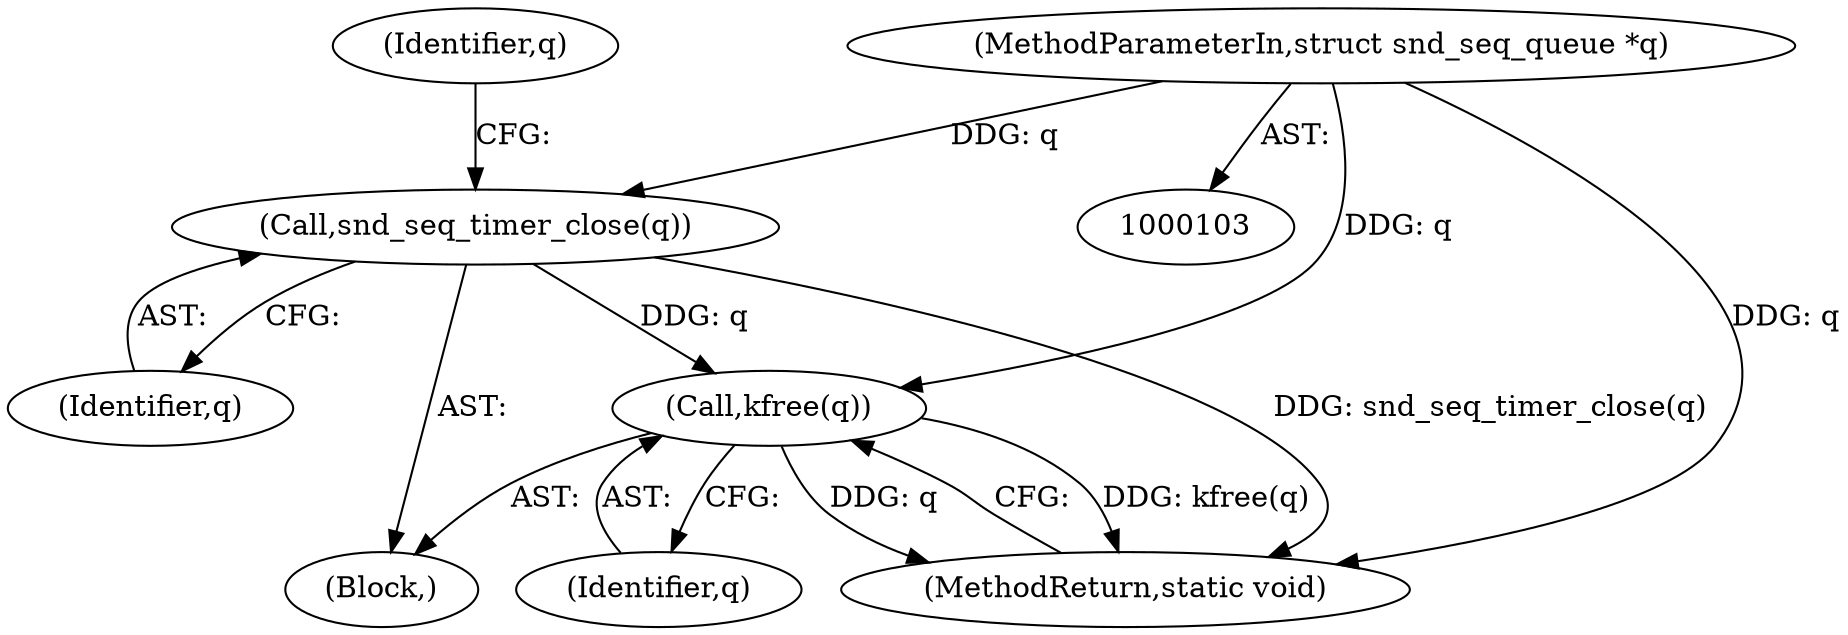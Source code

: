 digraph "0_linux_3567eb6af614dac436c4b16a8d426f9faed639b3@API" {
"1000115" [label="(Call,snd_seq_timer_close(q))"];
"1000104" [label="(MethodParameterIn,struct snd_seq_queue *q)"];
"1000142" [label="(Call,kfree(q))"];
"1000115" [label="(Call,snd_seq_timer_close(q))"];
"1000104" [label="(MethodParameterIn,struct snd_seq_queue *q)"];
"1000105" [label="(Block,)"];
"1000120" [label="(Identifier,q)"];
"1000142" [label="(Call,kfree(q))"];
"1000116" [label="(Identifier,q)"];
"1000143" [label="(Identifier,q)"];
"1000144" [label="(MethodReturn,static void)"];
"1000115" -> "1000105"  [label="AST: "];
"1000115" -> "1000116"  [label="CFG: "];
"1000116" -> "1000115"  [label="AST: "];
"1000120" -> "1000115"  [label="CFG: "];
"1000115" -> "1000144"  [label="DDG: snd_seq_timer_close(q)"];
"1000104" -> "1000115"  [label="DDG: q"];
"1000115" -> "1000142"  [label="DDG: q"];
"1000104" -> "1000103"  [label="AST: "];
"1000104" -> "1000144"  [label="DDG: q"];
"1000104" -> "1000142"  [label="DDG: q"];
"1000142" -> "1000105"  [label="AST: "];
"1000142" -> "1000143"  [label="CFG: "];
"1000143" -> "1000142"  [label="AST: "];
"1000144" -> "1000142"  [label="CFG: "];
"1000142" -> "1000144"  [label="DDG: kfree(q)"];
"1000142" -> "1000144"  [label="DDG: q"];
}
